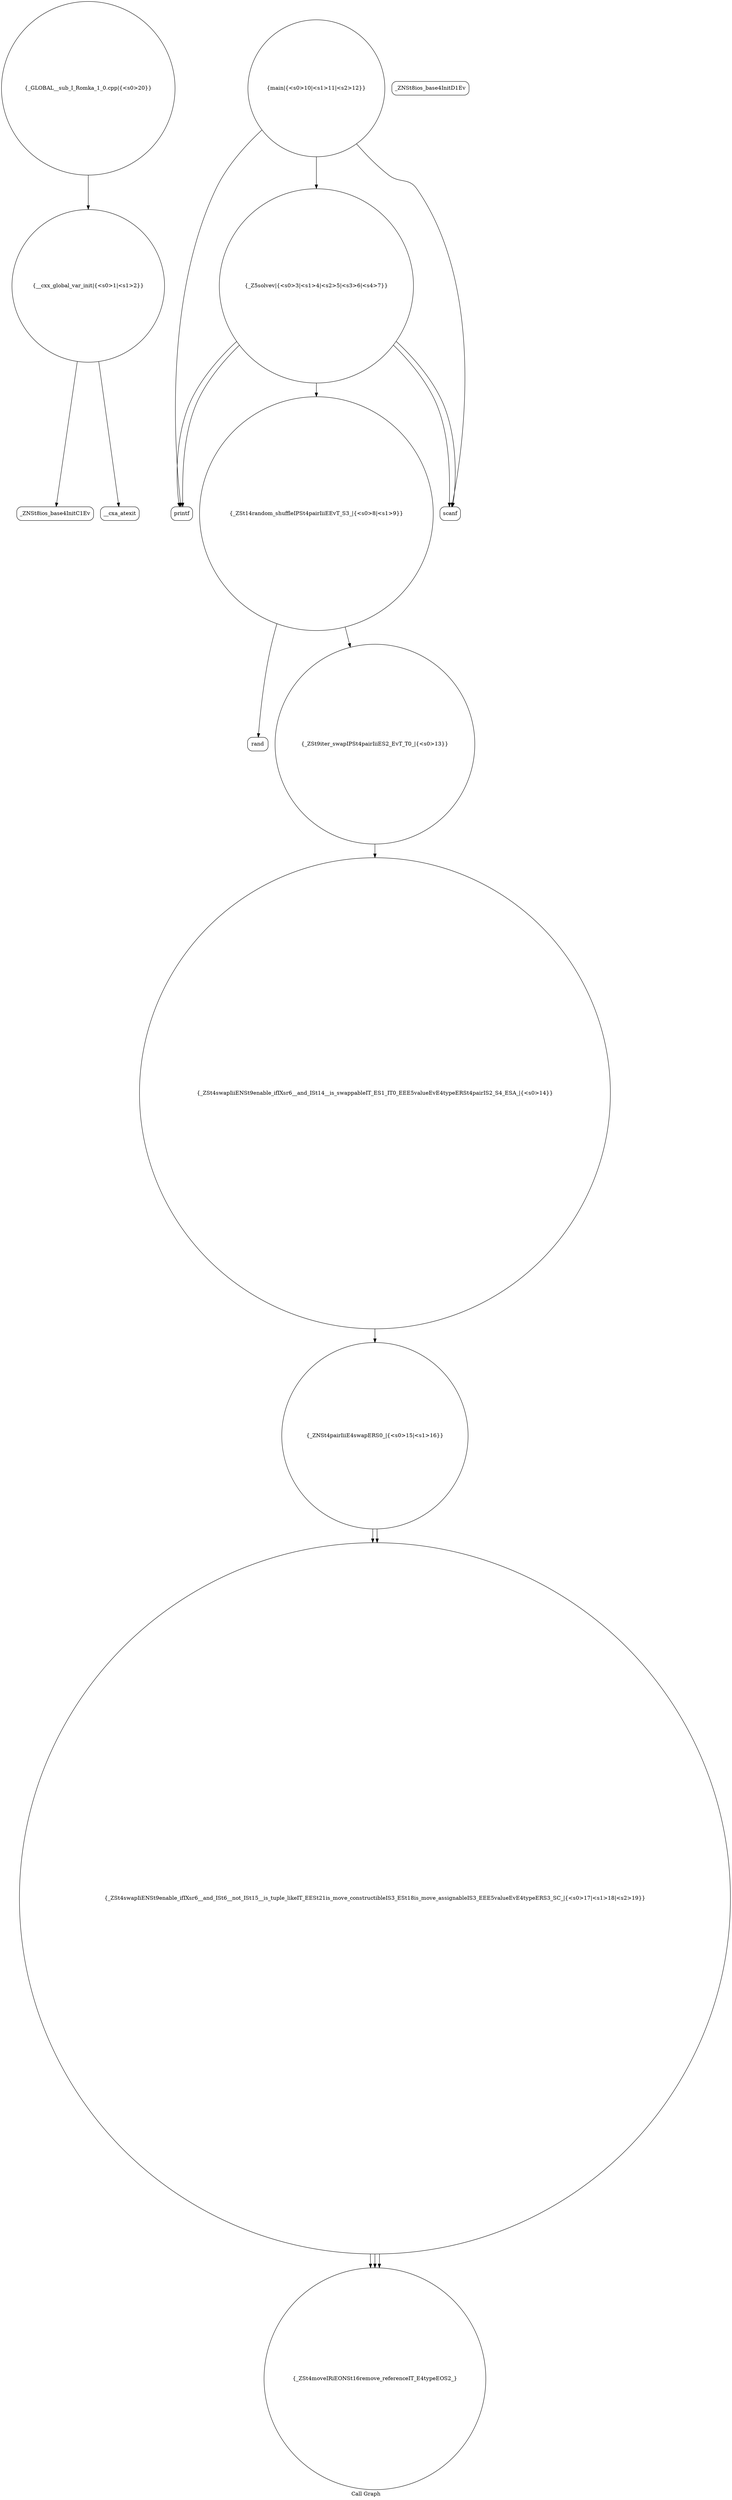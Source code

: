 digraph "Call Graph" {
	label="Call Graph";

	Node0x5619e5067ff0 [shape=record,shape=circle,label="{__cxx_global_var_init|{<s0>1|<s1>2}}"];
	Node0x5619e5067ff0:s0 -> Node0x5619e5068070[color=black];
	Node0x5619e5067ff0:s1 -> Node0x5619e50e7e70[color=black];
	Node0x5619e50e8070 [shape=record,shape=Mrecord,label="{printf}"];
	Node0x5619e50e83f0 [shape=record,shape=circle,label="{_ZSt4moveIRiEONSt16remove_referenceIT_E4typeEOS2_}"];
	Node0x5619e50e7df0 [shape=record,shape=Mrecord,label="{_ZNSt8ios_base4InitD1Ev}"];
	Node0x5619e50e8170 [shape=record,shape=Mrecord,label="{rand}"];
	Node0x5619e50e7ef0 [shape=record,shape=circle,label="{_Z5solvev|{<s0>3|<s1>4|<s2>5|<s3>6|<s4>7}}"];
	Node0x5619e50e7ef0:s0 -> Node0x5619e50e7f70[color=black];
	Node0x5619e50e7ef0:s1 -> Node0x5619e50e7f70[color=black];
	Node0x5619e50e7ef0:s2 -> Node0x5619e50e7ff0[color=black];
	Node0x5619e50e7ef0:s3 -> Node0x5619e50e8070[color=black];
	Node0x5619e50e7ef0:s4 -> Node0x5619e50e8070[color=black];
	Node0x5619e50e8270 [shape=record,shape=circle,label="{_ZSt4swapIiiENSt9enable_ifIXsr6__and_ISt14__is_swappableIT_ES1_IT0_EEE5valueEvE4typeERSt4pairIS2_S4_ESA_|{<s0>14}}"];
	Node0x5619e50e8270:s0 -> Node0x5619e50e82f0[color=black];
	Node0x5619e50e7ff0 [shape=record,shape=circle,label="{_ZSt14random_shuffleIPSt4pairIiiEEvT_S3_|{<s0>8|<s1>9}}"];
	Node0x5619e50e7ff0:s0 -> Node0x5619e50e8170[color=black];
	Node0x5619e50e7ff0:s1 -> Node0x5619e50e81f0[color=black];
	Node0x5619e50e8370 [shape=record,shape=circle,label="{_ZSt4swapIiENSt9enable_ifIXsr6__and_ISt6__not_ISt15__is_tuple_likeIT_EESt21is_move_constructibleIS3_ESt18is_move_assignableIS3_EEE5valueEvE4typeERS3_SC_|{<s0>17|<s1>18|<s2>19}}"];
	Node0x5619e50e8370:s0 -> Node0x5619e50e83f0[color=black];
	Node0x5619e50e8370:s1 -> Node0x5619e50e83f0[color=black];
	Node0x5619e50e8370:s2 -> Node0x5619e50e83f0[color=black];
	Node0x5619e5068070 [shape=record,shape=Mrecord,label="{_ZNSt8ios_base4InitC1Ev}"];
	Node0x5619e50e80f0 [shape=record,shape=circle,label="{main|{<s0>10|<s1>11|<s2>12}}"];
	Node0x5619e50e80f0:s0 -> Node0x5619e50e7f70[color=black];
	Node0x5619e50e80f0:s1 -> Node0x5619e50e8070[color=black];
	Node0x5619e50e80f0:s2 -> Node0x5619e50e7ef0[color=black];
	Node0x5619e50e8470 [shape=record,shape=circle,label="{_GLOBAL__sub_I_Romka_1_0.cpp|{<s0>20}}"];
	Node0x5619e50e8470:s0 -> Node0x5619e5067ff0[color=black];
	Node0x5619e50e7e70 [shape=record,shape=Mrecord,label="{__cxa_atexit}"];
	Node0x5619e50e81f0 [shape=record,shape=circle,label="{_ZSt9iter_swapIPSt4pairIiiES2_EvT_T0_|{<s0>13}}"];
	Node0x5619e50e81f0:s0 -> Node0x5619e50e8270[color=black];
	Node0x5619e50e7f70 [shape=record,shape=Mrecord,label="{scanf}"];
	Node0x5619e50e82f0 [shape=record,shape=circle,label="{_ZNSt4pairIiiE4swapERS0_|{<s0>15|<s1>16}}"];
	Node0x5619e50e82f0:s0 -> Node0x5619e50e8370[color=black];
	Node0x5619e50e82f0:s1 -> Node0x5619e50e8370[color=black];
}
